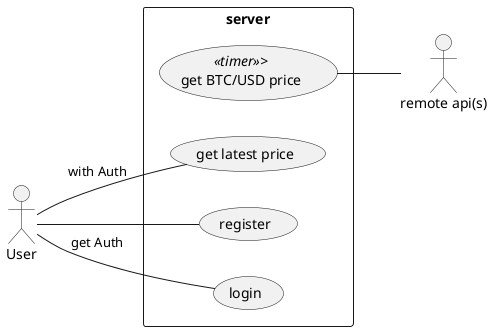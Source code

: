 @startuml usecase
left to right direction
skinparam packageStyle rectangle

:User: as User
:remote api(s): as remote

rectangle server {
    (get BTC/USD price) as Ticker <<timer>>>
    (get latest price) as Get
    (register) as Register
    (login) as Login
}

User -- Register 
User -- Login : get Auth
User -- Get : with Auth
Ticker --  remote
@enduml